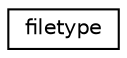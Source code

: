 digraph "Graphical Class Hierarchy"
{
 // INTERACTIVE_SVG=YES
 // LATEX_PDF_SIZE
  edge [fontname="Helvetica",fontsize="10",labelfontname="Helvetica",labelfontsize="10"];
  node [fontname="Helvetica",fontsize="10",shape=record];
  rankdir="LR";
  Node0 [label="filetype",height=0.2,width=0.4,color="black", fillcolor="white", style="filled",URL="$structmpp__io__mod_1_1filetype.html",tooltip=" "];
}
